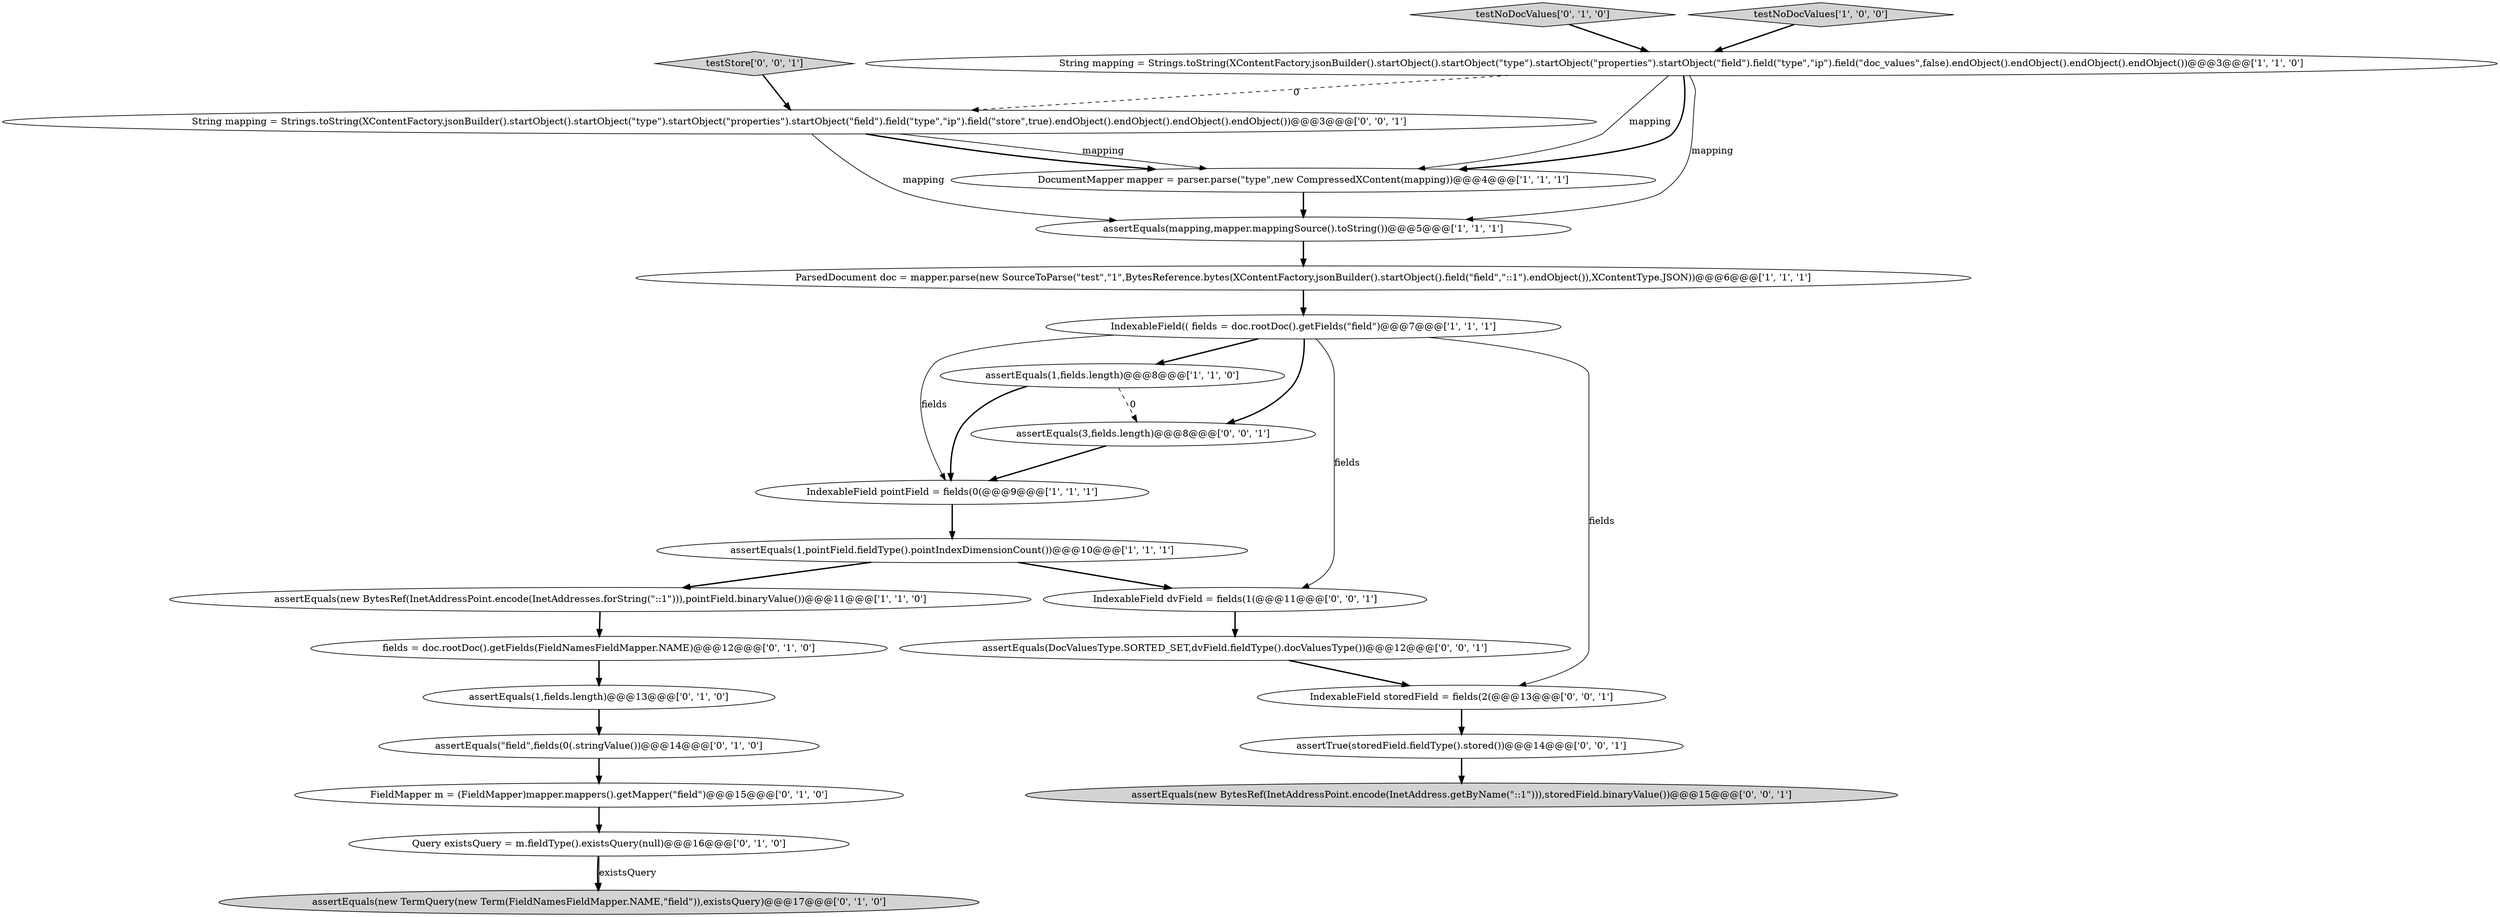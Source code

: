 digraph {
13 [style = filled, label = "FieldMapper m = (FieldMapper)mapper.mappers().getMapper(\"field\")@@@15@@@['0', '1', '0']", fillcolor = white, shape = ellipse image = "AAA1AAABBB2BBB"];
21 [style = filled, label = "assertTrue(storedField.fieldType().stored())@@@14@@@['0', '0', '1']", fillcolor = white, shape = ellipse image = "AAA0AAABBB3BBB"];
4 [style = filled, label = "IndexableField pointField = fields(0(@@@9@@@['1', '1', '1']", fillcolor = white, shape = ellipse image = "AAA0AAABBB1BBB"];
10 [style = filled, label = "assertEquals(\"field\",fields(0(.stringValue())@@@14@@@['0', '1', '0']", fillcolor = white, shape = ellipse image = "AAA1AAABBB2BBB"];
22 [style = filled, label = "assertEquals(new BytesRef(InetAddressPoint.encode(InetAddress.getByName(\"::1\"))),storedField.binaryValue())@@@15@@@['0', '0', '1']", fillcolor = lightgray, shape = ellipse image = "AAA0AAABBB3BBB"];
9 [style = filled, label = "assertEquals(mapping,mapper.mappingSource().toString())@@@5@@@['1', '1', '1']", fillcolor = white, shape = ellipse image = "AAA0AAABBB1BBB"];
7 [style = filled, label = "IndexableField(( fields = doc.rootDoc().getFields(\"field\")@@@7@@@['1', '1', '1']", fillcolor = white, shape = ellipse image = "AAA0AAABBB1BBB"];
8 [style = filled, label = "ParsedDocument doc = mapper.parse(new SourceToParse(\"test\",\"1\",BytesReference.bytes(XContentFactory.jsonBuilder().startObject().field(\"field\",\"::1\").endObject()),XContentType.JSON))@@@6@@@['1', '1', '1']", fillcolor = white, shape = ellipse image = "AAA0AAABBB1BBB"];
14 [style = filled, label = "fields = doc.rootDoc().getFields(FieldNamesFieldMapper.NAME)@@@12@@@['0', '1', '0']", fillcolor = white, shape = ellipse image = "AAA1AAABBB2BBB"];
1 [style = filled, label = "DocumentMapper mapper = parser.parse(\"type\",new CompressedXContent(mapping))@@@4@@@['1', '1', '1']", fillcolor = white, shape = ellipse image = "AAA0AAABBB1BBB"];
12 [style = filled, label = "testNoDocValues['0', '1', '0']", fillcolor = lightgray, shape = diamond image = "AAA0AAABBB2BBB"];
2 [style = filled, label = "testNoDocValues['1', '0', '0']", fillcolor = lightgray, shape = diamond image = "AAA0AAABBB1BBB"];
15 [style = filled, label = "Query existsQuery = m.fieldType().existsQuery(null)@@@16@@@['0', '1', '0']", fillcolor = white, shape = ellipse image = "AAA1AAABBB2BBB"];
23 [style = filled, label = "testStore['0', '0', '1']", fillcolor = lightgray, shape = diamond image = "AAA0AAABBB3BBB"];
3 [style = filled, label = "assertEquals(1,pointField.fieldType().pointIndexDimensionCount())@@@10@@@['1', '1', '1']", fillcolor = white, shape = ellipse image = "AAA0AAABBB1BBB"];
24 [style = filled, label = "IndexableField storedField = fields(2(@@@13@@@['0', '0', '1']", fillcolor = white, shape = ellipse image = "AAA0AAABBB3BBB"];
17 [style = filled, label = "String mapping = Strings.toString(XContentFactory.jsonBuilder().startObject().startObject(\"type\").startObject(\"properties\").startObject(\"field\").field(\"type\",\"ip\").field(\"store\",true).endObject().endObject().endObject().endObject())@@@3@@@['0', '0', '1']", fillcolor = white, shape = ellipse image = "AAA0AAABBB3BBB"];
5 [style = filled, label = "assertEquals(1,fields.length)@@@8@@@['1', '1', '0']", fillcolor = white, shape = ellipse image = "AAA0AAABBB1BBB"];
20 [style = filled, label = "assertEquals(3,fields.length)@@@8@@@['0', '0', '1']", fillcolor = white, shape = ellipse image = "AAA0AAABBB3BBB"];
6 [style = filled, label = "assertEquals(new BytesRef(InetAddressPoint.encode(InetAddresses.forString(\"::1\"))),pointField.binaryValue())@@@11@@@['1', '1', '0']", fillcolor = white, shape = ellipse image = "AAA0AAABBB1BBB"];
11 [style = filled, label = "assertEquals(new TermQuery(new Term(FieldNamesFieldMapper.NAME,\"field\")),existsQuery)@@@17@@@['0', '1', '0']", fillcolor = lightgray, shape = ellipse image = "AAA1AAABBB2BBB"];
19 [style = filled, label = "assertEquals(DocValuesType.SORTED_SET,dvField.fieldType().docValuesType())@@@12@@@['0', '0', '1']", fillcolor = white, shape = ellipse image = "AAA0AAABBB3BBB"];
0 [style = filled, label = "String mapping = Strings.toString(XContentFactory.jsonBuilder().startObject().startObject(\"type\").startObject(\"properties\").startObject(\"field\").field(\"type\",\"ip\").field(\"doc_values\",false).endObject().endObject().endObject().endObject())@@@3@@@['1', '1', '0']", fillcolor = white, shape = ellipse image = "AAA0AAABBB1BBB"];
18 [style = filled, label = "IndexableField dvField = fields(1(@@@11@@@['0', '0', '1']", fillcolor = white, shape = ellipse image = "AAA0AAABBB3BBB"];
16 [style = filled, label = "assertEquals(1,fields.length)@@@13@@@['0', '1', '0']", fillcolor = white, shape = ellipse image = "AAA1AAABBB2BBB"];
24->21 [style = bold, label=""];
7->24 [style = solid, label="fields"];
12->0 [style = bold, label=""];
13->15 [style = bold, label=""];
1->9 [style = bold, label=""];
14->16 [style = bold, label=""];
21->22 [style = bold, label=""];
20->4 [style = bold, label=""];
17->9 [style = solid, label="mapping"];
7->4 [style = solid, label="fields"];
19->24 [style = bold, label=""];
7->20 [style = bold, label=""];
3->18 [style = bold, label=""];
0->1 [style = solid, label="mapping"];
16->10 [style = bold, label=""];
0->1 [style = bold, label=""];
5->4 [style = bold, label=""];
3->6 [style = bold, label=""];
0->9 [style = solid, label="mapping"];
6->14 [style = bold, label=""];
10->13 [style = bold, label=""];
15->11 [style = bold, label=""];
18->19 [style = bold, label=""];
15->11 [style = solid, label="existsQuery"];
5->20 [style = dashed, label="0"];
0->17 [style = dashed, label="0"];
7->5 [style = bold, label=""];
8->7 [style = bold, label=""];
2->0 [style = bold, label=""];
9->8 [style = bold, label=""];
7->18 [style = solid, label="fields"];
23->17 [style = bold, label=""];
4->3 [style = bold, label=""];
17->1 [style = solid, label="mapping"];
17->1 [style = bold, label=""];
}

